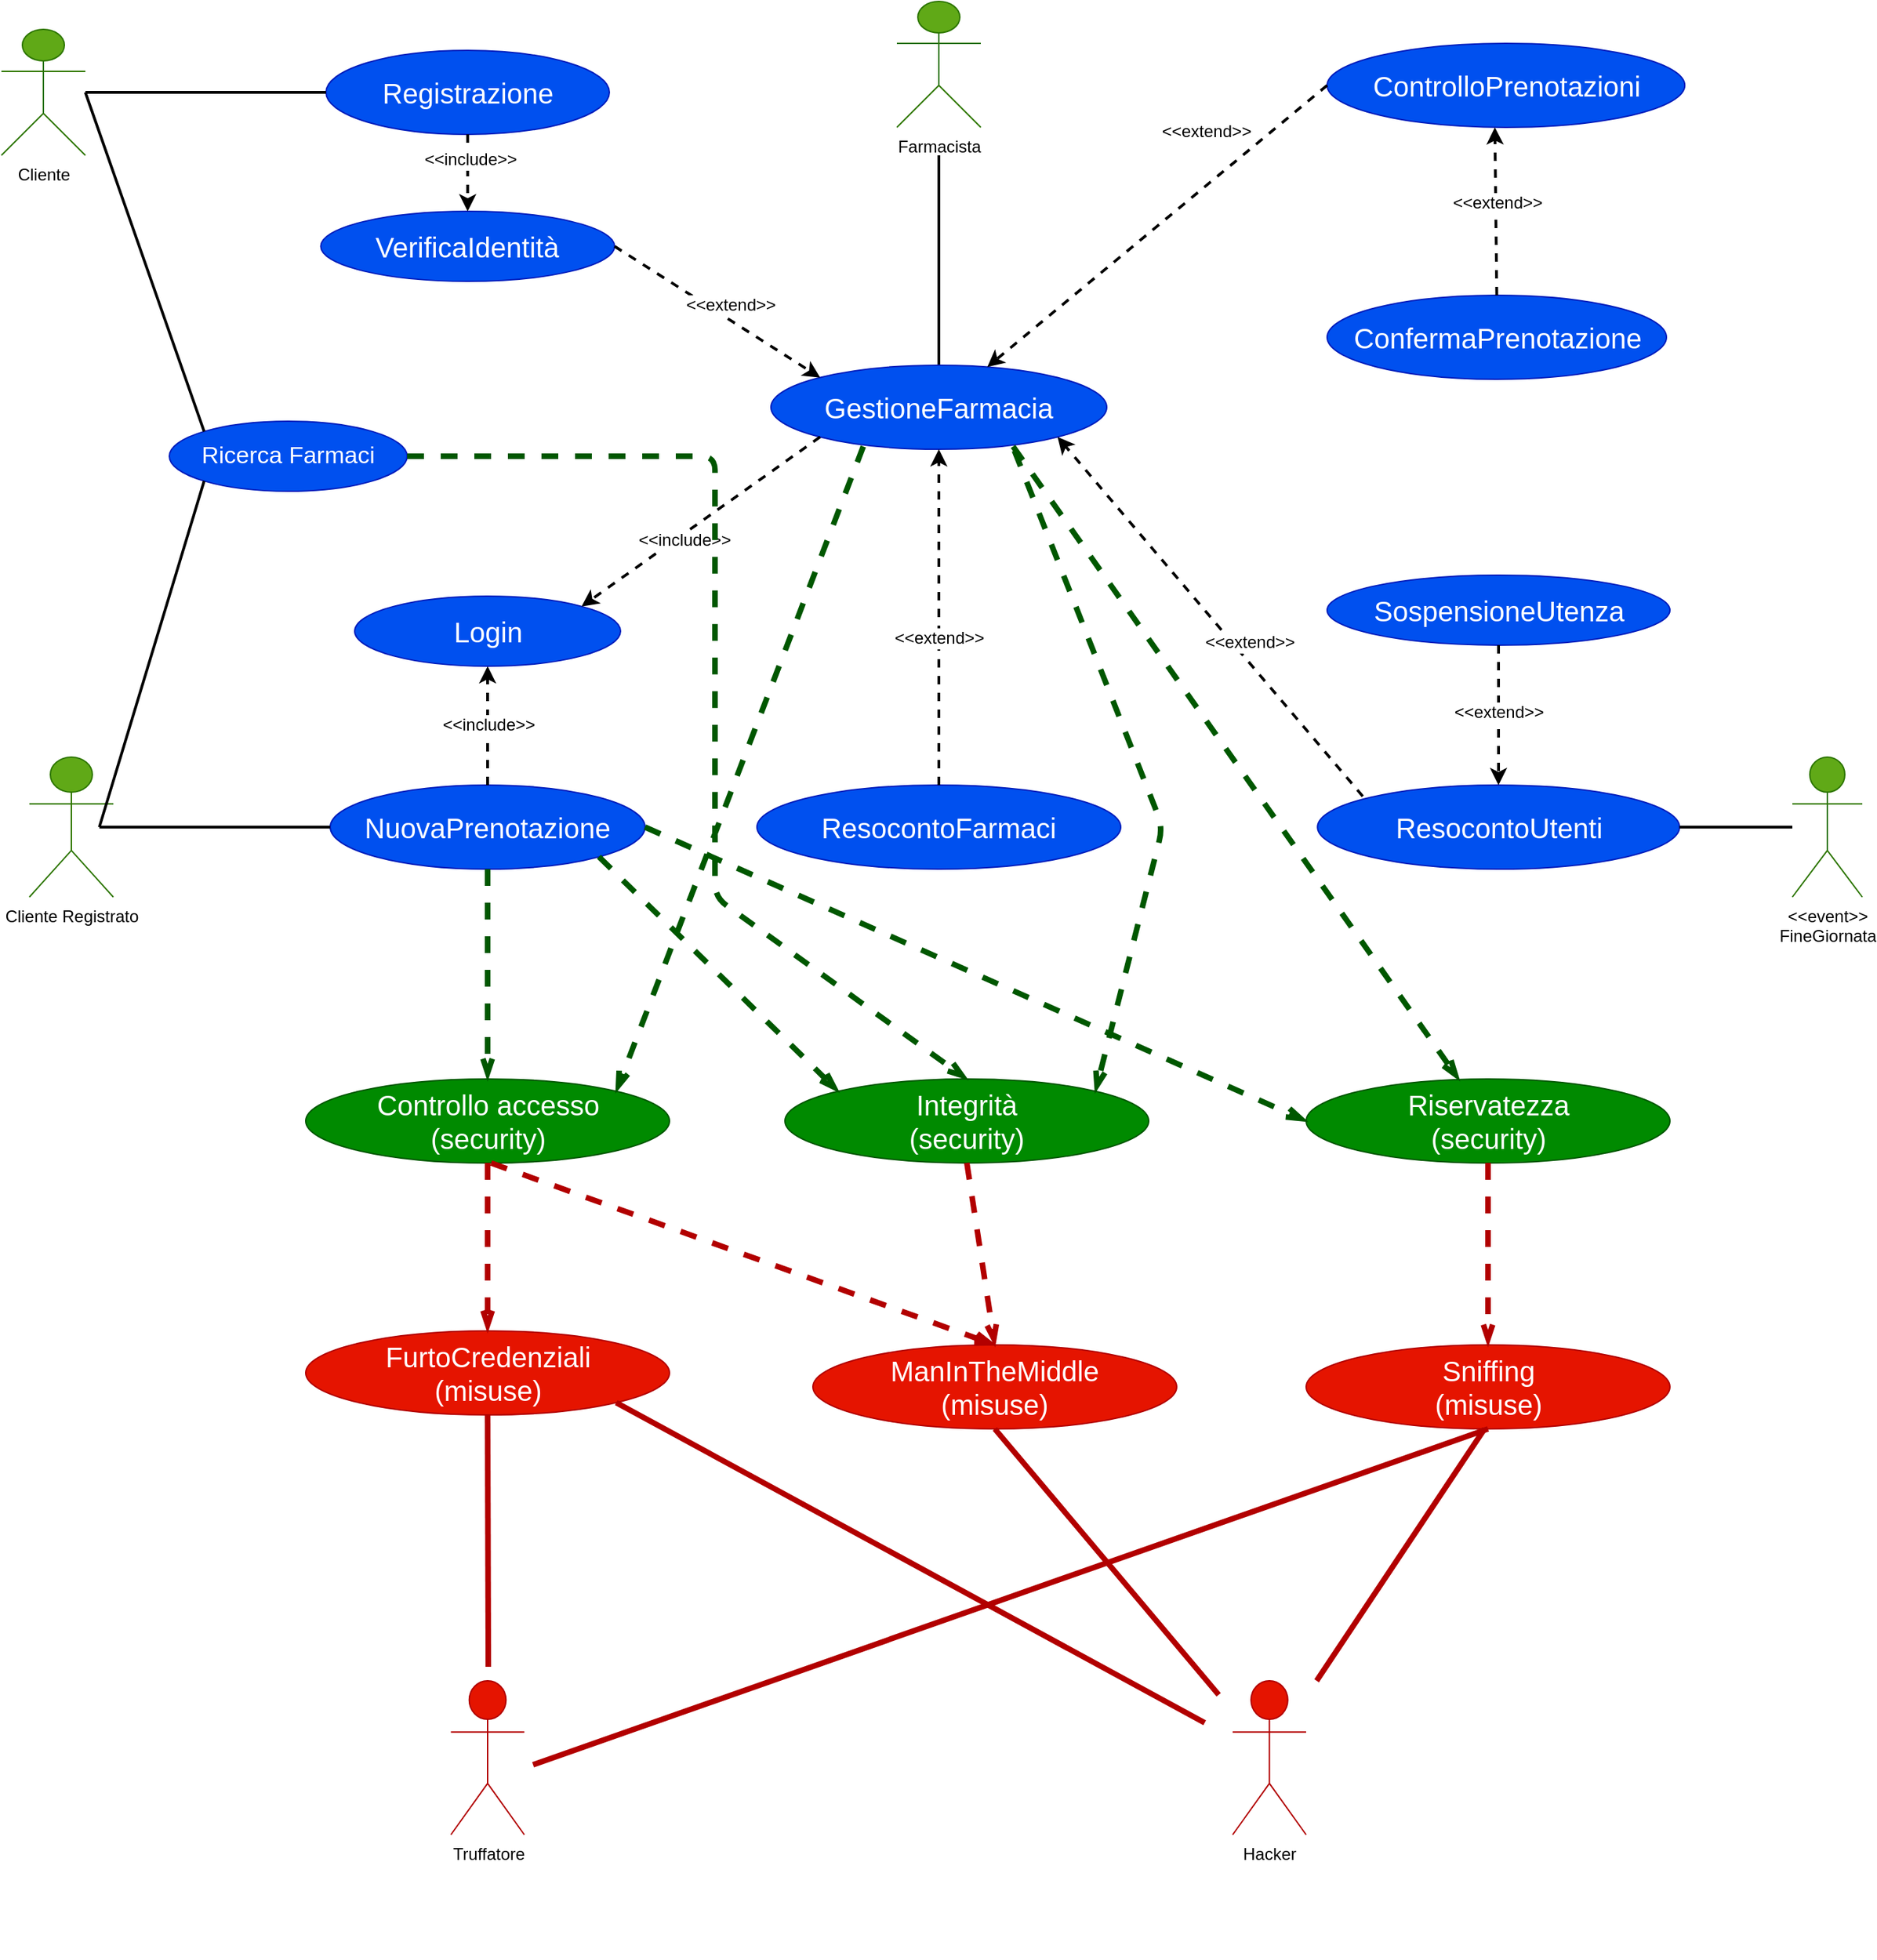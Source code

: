 <mxfile version="14.6.0" type="device"><diagram id="XA86sVYeRS4GH-T9-GS0" name="Page-1"><mxGraphModel dx="2214" dy="1183" grid="1" gridSize="10" guides="1" tooltips="1" connect="1" arrows="1" fold="1" page="1" pageScale="1" pageWidth="827" pageHeight="1169" math="0" shadow="0"><root><mxCell id="0"/><mxCell id="1" parent="0"/><mxCell id="3L5dY9pin0i9SG_nEp8q-1" value="" style="endArrow=none;html=1;shadow=0;strokeWidth=2;fontSize=17;fontColor=#000000;exitX=0.5;exitY=0;exitDx=0;exitDy=0;fillColor=#1ba1e2;" parent="1" source="3L5dY9pin0i9SG_nEp8q-5" edge="1"><mxGeometry width="50" height="50" relative="1" as="geometry"><mxPoint x="1438.12" y="350" as="sourcePoint"/><mxPoint x="1190" y="390" as="targetPoint"/></mxGeometry></mxCell><mxCell id="3L5dY9pin0i9SG_nEp8q-2" value="&lt;font style=&quot;font-size: 20px&quot;&gt;Registrazione&lt;/font&gt;" style="ellipse;whiteSpace=wrap;html=1;fillColor=#0050ef;strokeColor=#001DBC;labelBackgroundColor=none;fontColor=#ffffff;" parent="1" vertex="1"><mxGeometry x="752" y="315" width="202.5" height="60" as="geometry"/></mxCell><mxCell id="3L5dY9pin0i9SG_nEp8q-3" value="Cliente" style="shape=umlActor;verticalLabelPosition=bottom;verticalAlign=top;html=1;outlineConnect=0;labelBackgroundColor=none;fillColor=#60a917;strokeColor=#2D7600;" parent="1" vertex="1"><mxGeometry x="520" y="300" width="60" height="90" as="geometry"/></mxCell><mxCell id="3L5dY9pin0i9SG_nEp8q-4" value="&lt;div&gt;Cliente Registrato&lt;/div&gt;" style="shape=umlActor;verticalLabelPosition=bottom;verticalAlign=top;html=1;outlineConnect=0;labelBackgroundColor=none;fillColor=#60a917;strokeColor=#2D7600;" parent="1" vertex="1"><mxGeometry x="540" y="820" width="60" height="100" as="geometry"/></mxCell><mxCell id="3L5dY9pin0i9SG_nEp8q-5" value="GestioneFarmacia" style="ellipse;whiteSpace=wrap;html=1;labelBackgroundColor=none;fillColor=#0050ef;strokeColor=#001DBC;fontSize=20;fontColor=#ffffff;" parent="1" vertex="1"><mxGeometry x="1070" y="540" width="240" height="60" as="geometry"/></mxCell><mxCell id="3L5dY9pin0i9SG_nEp8q-6" value="NuovaPrenotazione" style="ellipse;whiteSpace=wrap;html=1;labelBackgroundColor=none;fontSize=20;fillColor=#0050ef;strokeColor=#001DBC;fontColor=#ffffff;" parent="1" vertex="1"><mxGeometry x="755" y="840" width="225" height="60" as="geometry"/></mxCell><mxCell id="3L5dY9pin0i9SG_nEp8q-7" value="" style="endArrow=classic;html=1;shadow=0;strokeColor=#000000;strokeWidth=2;fontSize=13;dashed=1;exitX=0.5;exitY=0;exitDx=0;exitDy=0;entryX=0.5;entryY=1;entryDx=0;entryDy=0;" parent="1" source="3L5dY9pin0i9SG_nEp8q-6" target="3L5dY9pin0i9SG_nEp8q-9" edge="1"><mxGeometry width="50" height="50" relative="1" as="geometry"><mxPoint x="730" y="825" as="sourcePoint"/><mxPoint x="780" y="775" as="targetPoint"/><Array as="points"/></mxGeometry></mxCell><mxCell id="3L5dY9pin0i9SG_nEp8q-8" value="&amp;lt;&amp;lt;include&amp;gt;&amp;gt;" style="edgeLabel;html=1;align=center;verticalAlign=middle;resizable=0;points=[];fontSize=12;fontColor=#000000;" parent="3L5dY9pin0i9SG_nEp8q-7" vertex="1" connectable="0"><mxGeometry x="0.327" y="-1" relative="1" as="geometry"><mxPoint x="-1" y="13" as="offset"/></mxGeometry></mxCell><mxCell id="3L5dY9pin0i9SG_nEp8q-9" value="&lt;div&gt;Login&lt;/div&gt;" style="ellipse;whiteSpace=wrap;html=1;labelBackgroundColor=none;fontSize=20;fillColor=#0050ef;strokeColor=#001DBC;fontColor=#ffffff;" parent="1" vertex="1"><mxGeometry x="772.5" y="705" width="190" height="50" as="geometry"/></mxCell><mxCell id="3L5dY9pin0i9SG_nEp8q-10" value="VerificaIdentità" style="ellipse;whiteSpace=wrap;html=1;labelBackgroundColor=none;fontSize=20;fillColor=#0050ef;strokeColor=#001DBC;fontColor=#ffffff;" parent="1" vertex="1"><mxGeometry x="748.25" y="430" width="210" height="50" as="geometry"/></mxCell><mxCell id="3L5dY9pin0i9SG_nEp8q-11" value="" style="endArrow=classic;html=1;shadow=0;dashed=1;strokeColor=#000000;strokeWidth=2;fontSize=20;fontColor=#000000;exitX=0.5;exitY=1;exitDx=0;exitDy=0;entryX=0.5;entryY=0;entryDx=0;entryDy=0;" parent="1" source="3L5dY9pin0i9SG_nEp8q-2" target="3L5dY9pin0i9SG_nEp8q-10" edge="1"><mxGeometry width="50" height="50" relative="1" as="geometry"><mxPoint x="1060" y="625" as="sourcePoint"/><mxPoint x="1110" y="575" as="targetPoint"/></mxGeometry></mxCell><mxCell id="3L5dY9pin0i9SG_nEp8q-12" value="&amp;lt;&amp;lt;include&amp;gt;&amp;gt;" style="edgeLabel;html=1;align=center;verticalAlign=middle;resizable=0;points=[];fontSize=12;fontColor=#000000;" parent="3L5dY9pin0i9SG_nEp8q-11" vertex="1" connectable="0"><mxGeometry x="0.276" y="1" relative="1" as="geometry"><mxPoint y="-17" as="offset"/></mxGeometry></mxCell><mxCell id="3L5dY9pin0i9SG_nEp8q-13" value="" style="endArrow=classic;html=1;shadow=0;dashed=1;strokeColor=#000000;strokeWidth=2;fontSize=12;fontColor=#000000;exitX=1;exitY=0.5;exitDx=0;exitDy=0;entryX=0;entryY=0;entryDx=0;entryDy=0;" parent="1" source="3L5dY9pin0i9SG_nEp8q-10" target="3L5dY9pin0i9SG_nEp8q-5" edge="1"><mxGeometry width="50" height="50" relative="1" as="geometry"><mxPoint x="1060" y="555" as="sourcePoint"/><mxPoint x="1120" y="595" as="targetPoint"/></mxGeometry></mxCell><mxCell id="3L5dY9pin0i9SG_nEp8q-14" value="&amp;lt;&amp;lt;extend&amp;gt;&amp;gt;" style="edgeLabel;html=1;align=center;verticalAlign=middle;resizable=0;points=[];fontSize=12;fontColor=#000000;" parent="3L5dY9pin0i9SG_nEp8q-13" vertex="1" connectable="0"><mxGeometry x="-0.245" y="3" relative="1" as="geometry"><mxPoint x="25.1" y="9.15" as="offset"/></mxGeometry></mxCell><mxCell id="3L5dY9pin0i9SG_nEp8q-15" value="Ricerca Farmaci" style="ellipse;whiteSpace=wrap;html=1;labelBackgroundColor=none;fontSize=17;fillColor=#0050ef;strokeColor=#001DBC;fontColor=#ffffff;" parent="1" vertex="1"><mxGeometry x="640" y="580" width="170" height="50" as="geometry"/></mxCell><mxCell id="3L5dY9pin0i9SG_nEp8q-16" value="" style="endArrow=none;html=1;shadow=0;strokeWidth=2;fontSize=17;fontColor=#000000;entryX=0;entryY=1;entryDx=0;entryDy=0;fillColor=#1ba1e2;" parent="1" target="3L5dY9pin0i9SG_nEp8q-15" edge="1"><mxGeometry width="50" height="50" relative="1" as="geometry"><mxPoint x="590" y="870" as="sourcePoint"/><mxPoint x="630" y="765" as="targetPoint"/></mxGeometry></mxCell><mxCell id="3L5dY9pin0i9SG_nEp8q-17" value="" style="endArrow=none;html=1;shadow=0;strokeWidth=2;fontSize=17;fontColor=#000000;entryX=0;entryY=0.5;entryDx=0;entryDy=0;fillColor=#1ba1e2;" parent="1" target="3L5dY9pin0i9SG_nEp8q-6" edge="1"><mxGeometry width="50" height="50" relative="1" as="geometry"><mxPoint x="590" y="870" as="sourcePoint"/><mxPoint x="670" y="865" as="targetPoint"/></mxGeometry></mxCell><mxCell id="3L5dY9pin0i9SG_nEp8q-18" value="" style="endArrow=none;html=1;shadow=0;strokeWidth=2;fontSize=17;fontColor=#000000;exitX=0;exitY=0;exitDx=0;exitDy=0;fillColor=#1ba1e2;" parent="1" source="3L5dY9pin0i9SG_nEp8q-15" edge="1"><mxGeometry width="50" height="50" relative="1" as="geometry"><mxPoint x="630" y="495" as="sourcePoint"/><mxPoint x="580" y="345" as="targetPoint"/></mxGeometry></mxCell><mxCell id="3L5dY9pin0i9SG_nEp8q-19" value="" style="endArrow=none;html=1;shadow=0;strokeWidth=2;fontSize=17;fontColor=#000000;entryX=0;entryY=0.5;entryDx=0;entryDy=0;fillColor=#1ba1e2;" parent="1" source="3L5dY9pin0i9SG_nEp8q-3" target="3L5dY9pin0i9SG_nEp8q-2" edge="1"><mxGeometry width="50" height="50" relative="1" as="geometry"><mxPoint x="590" y="345" as="sourcePoint"/><mxPoint x="700" y="345" as="targetPoint"/></mxGeometry></mxCell><mxCell id="3L5dY9pin0i9SG_nEp8q-20" value="SospensioneUtenza" style="ellipse;whiteSpace=wrap;html=1;labelBackgroundColor=none;fontSize=20;fillColor=#0050ef;strokeColor=#001DBC;direction=west;fontColor=#ffffff;" parent="1" vertex="1"><mxGeometry x="1467.5" y="690" width="245" height="50" as="geometry"/></mxCell><mxCell id="3L5dY9pin0i9SG_nEp8q-23" value="&lt;div&gt;&amp;lt;&amp;lt;event&amp;gt;&amp;gt;&lt;/div&gt;&lt;div&gt;FineGiornata&lt;br&gt;&lt;/div&gt;" style="shape=umlActor;verticalLabelPosition=bottom;verticalAlign=top;html=1;outlineConnect=0;labelBackgroundColor=none;fontSize=12;fillColor=#60a917;strokeColor=#2D7600;" parent="1" vertex="1"><mxGeometry x="1800" y="820" width="50" height="100" as="geometry"/></mxCell><mxCell id="3L5dY9pin0i9SG_nEp8q-24" value="ResocontoUtenti" style="ellipse;whiteSpace=wrap;html=1;labelBackgroundColor=none;fontSize=20;fillColor=#0050ef;strokeColor=#001DBC;fontColor=#ffffff;" parent="1" vertex="1"><mxGeometry x="1460.62" y="840" width="258.75" height="60" as="geometry"/></mxCell><mxCell id="3L5dY9pin0i9SG_nEp8q-25" value="" style="endArrow=none;html=1;shadow=0;strokeWidth=2;fontSize=20;fontColor=#000000;fillColor=#1ba1e2;" parent="1" source="3L5dY9pin0i9SG_nEp8q-24" target="3L5dY9pin0i9SG_nEp8q-23" edge="1"><mxGeometry width="50" height="50" relative="1" as="geometry"><mxPoint x="1660" y="870" as="sourcePoint"/><mxPoint x="1710" y="870" as="targetPoint"/><Array as="points"/></mxGeometry></mxCell><mxCell id="3L5dY9pin0i9SG_nEp8q-26" value="" style="endArrow=classic;html=1;shadow=0;strokeColor=#000000;strokeWidth=2;fontSize=20;fontColor=#000000;exitX=0.5;exitY=0;exitDx=0;exitDy=0;entryX=0.5;entryY=0;entryDx=0;entryDy=0;dashed=1;" parent="1" source="3L5dY9pin0i9SG_nEp8q-20" target="3L5dY9pin0i9SG_nEp8q-24" edge="1"><mxGeometry width="50" height="50" relative="1" as="geometry"><mxPoint x="1255.62" y="650" as="sourcePoint"/><mxPoint x="1305.62" y="600" as="targetPoint"/></mxGeometry></mxCell><mxCell id="3L5dY9pin0i9SG_nEp8q-27" value="&amp;lt;&amp;lt;extend&amp;gt;&amp;gt;" style="edgeLabel;html=1;align=center;verticalAlign=middle;resizable=0;points=[];fontSize=12;fontColor=#000000;" parent="3L5dY9pin0i9SG_nEp8q-26" vertex="1" connectable="0"><mxGeometry x="0.2" y="-1" relative="1" as="geometry"><mxPoint x="1" y="-12.35" as="offset"/></mxGeometry></mxCell><mxCell id="3L5dY9pin0i9SG_nEp8q-31" value="ResocontoFarmaci" style="ellipse;whiteSpace=wrap;html=1;fontSize=20;fillColor=#0050ef;strokeColor=#001DBC;fontColor=#ffffff;" parent="1" vertex="1"><mxGeometry x="1060" y="840" width="260" height="60" as="geometry"/></mxCell><mxCell id="3L5dY9pin0i9SG_nEp8q-34" value="" style="endArrow=classic;html=1;dashed=1;fontSize=12;exitX=0;exitY=1;exitDx=0;exitDy=0;entryX=1;entryY=0;entryDx=0;entryDy=0;strokeWidth=2;" parent="1" source="3L5dY9pin0i9SG_nEp8q-5" target="3L5dY9pin0i9SG_nEp8q-9" edge="1"><mxGeometry width="50" height="50" relative="1" as="geometry"><mxPoint x="1060" y="645" as="sourcePoint"/><mxPoint x="1110" y="595" as="targetPoint"/></mxGeometry></mxCell><mxCell id="3L5dY9pin0i9SG_nEp8q-35" value="&amp;lt;&amp;lt;include&amp;gt;&amp;gt;" style="edgeLabel;html=1;align=center;verticalAlign=middle;resizable=0;points=[];fontSize=12;" parent="3L5dY9pin0i9SG_nEp8q-34" vertex="1" connectable="0"><mxGeometry x="0.173" y="5" relative="1" as="geometry"><mxPoint y="-1" as="offset"/></mxGeometry></mxCell><mxCell id="3L5dY9pin0i9SG_nEp8q-36" value="" style="endArrow=classic;html=1;shadow=0;strokeColor=#000000;strokeWidth=2;fontSize=12;fontColor=#000000;exitX=0.5;exitY=0;exitDx=0;exitDy=0;entryX=0.5;entryY=1;entryDx=0;entryDy=0;dashed=1;" parent="1" source="3L5dY9pin0i9SG_nEp8q-31" target="3L5dY9pin0i9SG_nEp8q-5" edge="1"><mxGeometry width="50" height="50" relative="1" as="geometry"><mxPoint x="1140" y="648.11" as="sourcePoint"/><mxPoint x="1286.897" y="811.897" as="targetPoint"/></mxGeometry></mxCell><mxCell id="3L5dY9pin0i9SG_nEp8q-37" value="&amp;lt;&amp;lt;extend&amp;gt;&amp;gt;" style="edgeLabel;html=1;align=center;verticalAlign=middle;resizable=0;points=[];fontSize=12;fontColor=#000000;" parent="3L5dY9pin0i9SG_nEp8q-36" vertex="1" connectable="0"><mxGeometry x="-0.245" y="3" relative="1" as="geometry"><mxPoint x="3" y="-15.0" as="offset"/></mxGeometry></mxCell><mxCell id="3L5dY9pin0i9SG_nEp8q-38" value="Farmacista" style="shape=umlActor;verticalLabelPosition=bottom;verticalAlign=top;html=1;outlineConnect=0;labelBackgroundColor=none;fillColor=#60a917;strokeColor=#2D7600;" parent="1" vertex="1"><mxGeometry x="1160" y="280" width="60" height="90" as="geometry"/></mxCell><mxCell id="3L5dY9pin0i9SG_nEp8q-39" value="" style="endArrow=classic;html=1;shadow=0;dashed=1;strokeColor=#000000;strokeWidth=2;fontSize=12;fontColor=#000000;exitX=0.125;exitY=0.133;exitDx=0;exitDy=0;entryX=1;entryY=1;entryDx=0;entryDy=0;exitPerimeter=0;" parent="1" source="3L5dY9pin0i9SG_nEp8q-24" target="3L5dY9pin0i9SG_nEp8q-5" edge="1"><mxGeometry width="50" height="50" relative="1" as="geometry"><mxPoint x="1370" y="670" as="sourcePoint"/><mxPoint x="1370" y="550" as="targetPoint"/></mxGeometry></mxCell><mxCell id="3L5dY9pin0i9SG_nEp8q-40" value="&amp;lt;&amp;lt;extend&amp;gt;&amp;gt;" style="edgeLabel;html=1;align=center;verticalAlign=middle;resizable=0;points=[];fontSize=12;fontColor=#000000;" parent="3L5dY9pin0i9SG_nEp8q-39" vertex="1" connectable="0"><mxGeometry x="-0.245" y="3" relative="1" as="geometry"><mxPoint x="3" y="-15.0" as="offset"/></mxGeometry></mxCell><mxCell id="3L5dY9pin0i9SG_nEp8q-42" value="ControlloPrenotazioni" style="ellipse;whiteSpace=wrap;html=1;labelBackgroundColor=none;fontSize=20;fillColor=#0050ef;strokeColor=#001DBC;direction=west;fontColor=#ffffff;" parent="1" vertex="1"><mxGeometry x="1467.5" y="310" width="255.62" height="60" as="geometry"/></mxCell><mxCell id="3L5dY9pin0i9SG_nEp8q-43" value="" style="endArrow=classic;html=1;shadow=0;strokeColor=#000000;strokeWidth=2;fontSize=13;fontColor=#000000;dashed=1;exitX=1;exitY=0.5;exitDx=0;exitDy=0;" parent="1" source="3L5dY9pin0i9SG_nEp8q-42" target="3L5dY9pin0i9SG_nEp8q-5" edge="1"><mxGeometry width="50" height="50" relative="1" as="geometry"><mxPoint x="1456.87" y="454.29" as="sourcePoint"/><mxPoint x="1299.37" y="454.29" as="targetPoint"/></mxGeometry></mxCell><mxCell id="3L5dY9pin0i9SG_nEp8q-44" value="&amp;lt;&amp;lt;extend&amp;gt;&amp;gt;" style="edgeLabel;html=1;align=center;verticalAlign=middle;resizable=0;points=[];fontSize=12;fontColor=#000000;" parent="3L5dY9pin0i9SG_nEp8q-43" vertex="1" connectable="0"><mxGeometry x="-0.312" y="-2" relative="1" as="geometry"><mxPoint x="-2" y="-34.71" as="offset"/></mxGeometry></mxCell><mxCell id="3L5dY9pin0i9SG_nEp8q-47" value="ConfermaPrenotazione" style="ellipse;whiteSpace=wrap;html=1;labelBackgroundColor=none;fontSize=20;fillColor=#0050ef;strokeColor=#001DBC;direction=west;fontColor=#ffffff;" parent="1" vertex="1"><mxGeometry x="1467.5" y="490" width="242.5" height="60" as="geometry"/></mxCell><mxCell id="3L5dY9pin0i9SG_nEp8q-48" value="" style="endArrow=classic;html=1;shadow=0;strokeColor=#000000;strokeWidth=2;fontSize=20;fontColor=#000000;entryX=0.531;entryY=0;entryDx=0;entryDy=0;dashed=1;exitX=0.5;exitY=1;exitDx=0;exitDy=0;entryPerimeter=0;" parent="1" source="3L5dY9pin0i9SG_nEp8q-47" target="3L5dY9pin0i9SG_nEp8q-42" edge="1"><mxGeometry width="50" height="50" relative="1" as="geometry"><mxPoint x="1581.68" y="420" as="sourcePoint"/><mxPoint x="1581.68" y="360" as="targetPoint"/></mxGeometry></mxCell><mxCell id="3L5dY9pin0i9SG_nEp8q-49" value="&amp;lt;&amp;lt;extend&amp;gt;&amp;gt;" style="edgeLabel;html=1;align=center;verticalAlign=middle;resizable=0;points=[];fontSize=12;fontColor=#000000;" parent="3L5dY9pin0i9SG_nEp8q-48" vertex="1" connectable="0"><mxGeometry x="0.2" y="-1" relative="1" as="geometry"><mxPoint y="6" as="offset"/></mxGeometry></mxCell><mxCell id="3L5dY9pin0i9SG_nEp8q-63" value="Controllo accesso&lt;br&gt;(security)" style="ellipse;whiteSpace=wrap;html=1;fontSize=20;fillColor=#008a00;strokeColor=#005700;fontColor=#ffffff;" parent="1" vertex="1"><mxGeometry x="737.5" y="1050" width="260" height="60" as="geometry"/></mxCell><mxCell id="3L5dY9pin0i9SG_nEp8q-64" value="Riservatezza&lt;br&gt;(security)" style="ellipse;whiteSpace=wrap;html=1;fontSize=20;fillColor=#008a00;strokeColor=#005700;fontColor=#ffffff;" parent="1" vertex="1"><mxGeometry x="1452.5" y="1050" width="260" height="60" as="geometry"/></mxCell><mxCell id="3L5dY9pin0i9SG_nEp8q-67" value="" style="endArrow=openThin;dashed=1;html=1;strokeWidth=4;exitX=0.275;exitY=0.967;exitDx=0;exitDy=0;fillColor=#008a00;strokeColor=#005700;entryX=1;entryY=0;entryDx=0;entryDy=0;exitPerimeter=0;endFill=0;" parent="1" source="3L5dY9pin0i9SG_nEp8q-5" target="3L5dY9pin0i9SG_nEp8q-63" edge="1"><mxGeometry width="50" height="50" relative="1" as="geometry"><mxPoint x="944.675" y="757.678" as="sourcePoint"/><mxPoint x="1070" y="980" as="targetPoint"/></mxGeometry></mxCell><mxCell id="3L5dY9pin0i9SG_nEp8q-68" value="Integrità&lt;br&gt;(security)" style="ellipse;whiteSpace=wrap;html=1;fontSize=20;fillColor=#008a00;strokeColor=#005700;fontColor=#ffffff;" parent="1" vertex="1"><mxGeometry x="1080" y="1050" width="260" height="60" as="geometry"/></mxCell><mxCell id="3L5dY9pin0i9SG_nEp8q-71" value="" style="endArrow=openThin;dashed=1;html=1;strokeWidth=4;exitX=0.5;exitY=1;exitDx=0;exitDy=0;fillColor=#008a00;strokeColor=#005700;endFill=0;" parent="1" source="3L5dY9pin0i9SG_nEp8q-6" target="3L5dY9pin0i9SG_nEp8q-63" edge="1"><mxGeometry width="50" height="50" relative="1" as="geometry"><mxPoint x="1146" y="608.02" as="sourcePoint"/><mxPoint x="969.424" y="1038.787" as="targetPoint"/></mxGeometry></mxCell><mxCell id="3L5dY9pin0i9SG_nEp8q-73" value="" style="endArrow=openThin;dashed=1;html=1;strokeWidth=4;exitX=0.721;exitY=0.967;exitDx=0;exitDy=0;fillColor=#008a00;strokeColor=#005700;exitPerimeter=0;endFill=0;" parent="1" source="3L5dY9pin0i9SG_nEp8q-5" target="3L5dY9pin0i9SG_nEp8q-64" edge="1"><mxGeometry width="50" height="50" relative="1" as="geometry"><mxPoint x="1240.58" y="589.23" as="sourcePoint"/><mxPoint x="1064.004" y="1019.997" as="targetPoint"/></mxGeometry></mxCell><mxCell id="3L5dY9pin0i9SG_nEp8q-74" value="" style="endArrow=openThin;dashed=1;html=1;strokeWidth=4;exitX=0.725;exitY=1.017;exitDx=0;exitDy=0;fillColor=#008a00;strokeColor=#005700;entryX=1;entryY=0;entryDx=0;entryDy=0;exitPerimeter=0;endFill=0;" parent="1" source="3L5dY9pin0i9SG_nEp8q-5" target="3L5dY9pin0i9SG_nEp8q-68" edge="1"><mxGeometry width="50" height="50" relative="1" as="geometry"><mxPoint x="1467.5" y="600" as="sourcePoint"/><mxPoint x="1290.924" y="1030.767" as="targetPoint"/><Array as="points"><mxPoint x="1350" y="870"/></Array></mxGeometry></mxCell><mxCell id="3L5dY9pin0i9SG_nEp8q-75" value="" style="endArrow=openThin;dashed=1;html=1;strokeWidth=4;exitX=1;exitY=1;exitDx=0;exitDy=0;fillColor=#008a00;strokeColor=#005700;entryX=0;entryY=0;entryDx=0;entryDy=0;endFill=0;" parent="1" source="3L5dY9pin0i9SG_nEp8q-6" target="3L5dY9pin0i9SG_nEp8q-68" edge="1"><mxGeometry width="50" height="50" relative="1" as="geometry"><mxPoint x="1166" y="628.02" as="sourcePoint"/><mxPoint x="989.424" y="1058.787" as="targetPoint"/></mxGeometry></mxCell><mxCell id="3L5dY9pin0i9SG_nEp8q-76" value="" style="endArrow=openThin;dashed=1;html=1;strokeWidth=4;exitX=1;exitY=0.5;exitDx=0;exitDy=0;fillColor=#008a00;strokeColor=#005700;entryX=0.5;entryY=0;entryDx=0;entryDy=0;endFill=0;" parent="1" source="3L5dY9pin0i9SG_nEp8q-15" target="3L5dY9pin0i9SG_nEp8q-68" edge="1"><mxGeometry width="50" height="50" relative="1" as="geometry"><mxPoint x="1176" y="638.02" as="sourcePoint"/><mxPoint x="999.424" y="1068.787" as="targetPoint"/><Array as="points"><mxPoint x="1030" y="605"/><mxPoint x="1030" y="920"/></Array></mxGeometry></mxCell><mxCell id="3L5dY9pin0i9SG_nEp8q-77" value="" style="endArrow=openThin;dashed=1;html=1;strokeWidth=4;exitX=1;exitY=0.5;exitDx=0;exitDy=0;fillColor=#008a00;strokeColor=#005700;entryX=0;entryY=0.5;entryDx=0;entryDy=0;endFill=0;" parent="1" source="3L5dY9pin0i9SG_nEp8q-6" target="3L5dY9pin0i9SG_nEp8q-64" edge="1"><mxGeometry width="50" height="50" relative="1" as="geometry"><mxPoint x="1186" y="648.02" as="sourcePoint"/><mxPoint x="1009.424" y="1078.787" as="targetPoint"/></mxGeometry></mxCell><mxCell id="3L5dY9pin0i9SG_nEp8q-78" value="Sniffing&lt;br&gt;(misuse)" style="ellipse;whiteSpace=wrap;html=1;fontSize=20;fillColor=#e51400;strokeColor=#B20000;fontColor=#ffffff;" parent="1" vertex="1"><mxGeometry x="1452.5" y="1240" width="260" height="60" as="geometry"/></mxCell><mxCell id="3L5dY9pin0i9SG_nEp8q-79" value="ManInTheMiddle&lt;br&gt;(misuse)" style="ellipse;whiteSpace=wrap;html=1;fontSize=20;fillColor=#e51400;strokeColor=#B20000;fontColor=#ffffff;" parent="1" vertex="1"><mxGeometry x="1100" y="1240" width="260" height="60" as="geometry"/></mxCell><mxCell id="3L5dY9pin0i9SG_nEp8q-81" value="FurtoCredenziali&lt;br&gt;(misuse)" style="ellipse;whiteSpace=wrap;html=1;fontSize=20;fillColor=#e51400;strokeColor=#B20000;fontColor=#ffffff;" parent="1" vertex="1"><mxGeometry x="737.5" y="1230" width="260" height="60" as="geometry"/></mxCell><mxCell id="3L5dY9pin0i9SG_nEp8q-82" value="" style="endArrow=openThin;dashed=1;html=1;strokeWidth=4;exitX=0.5;exitY=1;exitDx=0;exitDy=0;fillColor=#e51400;strokeColor=#B20000;entryX=0.5;entryY=0;entryDx=0;entryDy=0;endFill=0;" parent="1" source="3L5dY9pin0i9SG_nEp8q-64" target="3L5dY9pin0i9SG_nEp8q-78" edge="1"><mxGeometry width="50" height="50" relative="1" as="geometry"><mxPoint x="898.792" y="1122.47" as="sourcePoint"/><mxPoint x="1069.996" y="1289.997" as="targetPoint"/></mxGeometry></mxCell><mxCell id="3L5dY9pin0i9SG_nEp8q-83" value="" style="endArrow=none;html=1;strokeWidth=4;exitX=0.5;exitY=1;exitDx=0;exitDy=0;fillColor=#e51400;strokeColor=#B20000;endFill=0;" parent="1" source="3L5dY9pin0i9SG_nEp8q-81" edge="1"><mxGeometry width="50" height="50" relative="1" as="geometry"><mxPoint x="670.002" y="1300.0" as="sourcePoint"/><mxPoint x="868" y="1470" as="targetPoint"/></mxGeometry></mxCell><mxCell id="3L5dY9pin0i9SG_nEp8q-84" value="" style="endArrow=none;html=1;strokeWidth=4;exitX=1;exitY=1;exitDx=0;exitDy=0;fillColor=#e51400;strokeColor=#B20000;endFill=0;" parent="1" source="3L5dY9pin0i9SG_nEp8q-81" edge="1"><mxGeometry width="50" height="50" relative="1" as="geometry"><mxPoint x="1020" y="1300" as="sourcePoint"/><mxPoint x="1380" y="1510" as="targetPoint"/></mxGeometry></mxCell><mxCell id="3L5dY9pin0i9SG_nEp8q-86" value="" style="endArrow=openThin;dashed=1;html=1;strokeWidth=4;exitX=0.5;exitY=1;exitDx=0;exitDy=0;fillColor=#e51400;strokeColor=#B20000;entryX=0.5;entryY=0;entryDx=0;entryDy=0;endFill=0;" parent="1" source="3L5dY9pin0i9SG_nEp8q-63" target="3L5dY9pin0i9SG_nEp8q-81" edge="1"><mxGeometry width="50" height="50" relative="1" as="geometry"><mxPoint x="860" y="1110" as="sourcePoint"/><mxPoint x="1230" y="1240" as="targetPoint"/></mxGeometry></mxCell><mxCell id="3L5dY9pin0i9SG_nEp8q-87" value="" style="endArrow=openThin;dashed=1;html=1;strokeWidth=4;fillColor=#e51400;strokeColor=#B20000;entryX=0.5;entryY=0;entryDx=0;entryDy=0;endFill=0;" parent="1" target="3L5dY9pin0i9SG_nEp8q-79" edge="1"><mxGeometry width="50" height="50" relative="1" as="geometry"><mxPoint x="870" y="1110" as="sourcePoint"/><mxPoint x="1241" y="1240" as="targetPoint"/></mxGeometry></mxCell><mxCell id="3L5dY9pin0i9SG_nEp8q-88" value="" style="endArrow=none;html=1;strokeWidth=4;fillColor=#e51400;strokeColor=#B20000;endFill=0;exitX=0.5;exitY=1;exitDx=0;exitDy=0;" parent="1" source="3L5dY9pin0i9SG_nEp8q-79" edge="1"><mxGeometry width="50" height="50" relative="1" as="geometry"><mxPoint x="1200" y="1340" as="sourcePoint"/><mxPoint x="1390" y="1490" as="targetPoint"/></mxGeometry></mxCell><mxCell id="3L5dY9pin0i9SG_nEp8q-90" value="" style="endArrow=none;html=1;strokeWidth=4;exitX=0.5;exitY=1;exitDx=0;exitDy=0;fillColor=#e51400;strokeColor=#B20000;endFill=0;" parent="1" source="3L5dY9pin0i9SG_nEp8q-78" edge="1"><mxGeometry width="50" height="50" relative="1" as="geometry"><mxPoint x="969.424" y="1291.213" as="sourcePoint"/><mxPoint x="900" y="1540" as="targetPoint"/></mxGeometry></mxCell><mxCell id="3L5dY9pin0i9SG_nEp8q-91" value="" style="endArrow=openThin;dashed=1;html=1;strokeWidth=4;fillColor=#e51400;strokeColor=#B20000;endFill=0;exitX=0.5;exitY=1;exitDx=0;exitDy=0;" parent="1" source="3L5dY9pin0i9SG_nEp8q-68" edge="1"><mxGeometry width="50" height="50" relative="1" as="geometry"><mxPoint x="1250" y="1130" as="sourcePoint"/><mxPoint x="1230" y="1240" as="targetPoint"/></mxGeometry></mxCell><mxCell id="mGpo6UtqzGBU0inYSubo-2" value="Truffatore" style="shape=umlActor;verticalLabelPosition=bottom;verticalAlign=top;html=1;outlineConnect=0;labelBackgroundColor=none;fillColor=#e51400;strokeColor=#B20000;" vertex="1" parent="1"><mxGeometry x="841.25" y="1480" width="52.5" height="110" as="geometry"/></mxCell><mxCell id="mGpo6UtqzGBU0inYSubo-3" style="edgeStyle=orthogonalEdgeStyle;rounded=0;orthogonalLoop=1;jettySize=auto;html=1;exitX=0.5;exitY=1;exitDx=0;exitDy=0;" edge="1" parent="1"><mxGeometry relative="1" as="geometry"><mxPoint x="877" y="1670" as="sourcePoint"/><mxPoint x="877" y="1670" as="targetPoint"/></mxGeometry></mxCell><mxCell id="mGpo6UtqzGBU0inYSubo-4" value="&lt;div&gt;Hacker&lt;/div&gt;" style="shape=umlActor;verticalLabelPosition=bottom;verticalAlign=top;html=1;outlineConnect=0;labelBackgroundColor=none;fillColor=#e51400;strokeColor=#B20000;" vertex="1" parent="1"><mxGeometry x="1400" y="1480" width="52.5" height="110" as="geometry"/></mxCell><mxCell id="mGpo6UtqzGBU0inYSubo-8" value="" style="endArrow=none;html=1;strokeWidth=4;fillColor=#e51400;strokeColor=#B20000;endFill=0;" edge="1" parent="1"><mxGeometry width="50" height="50" relative="1" as="geometry"><mxPoint x="1580" y="1300" as="sourcePoint"/><mxPoint x="1460" y="1480" as="targetPoint"/></mxGeometry></mxCell></root></mxGraphModel></diagram></mxfile>